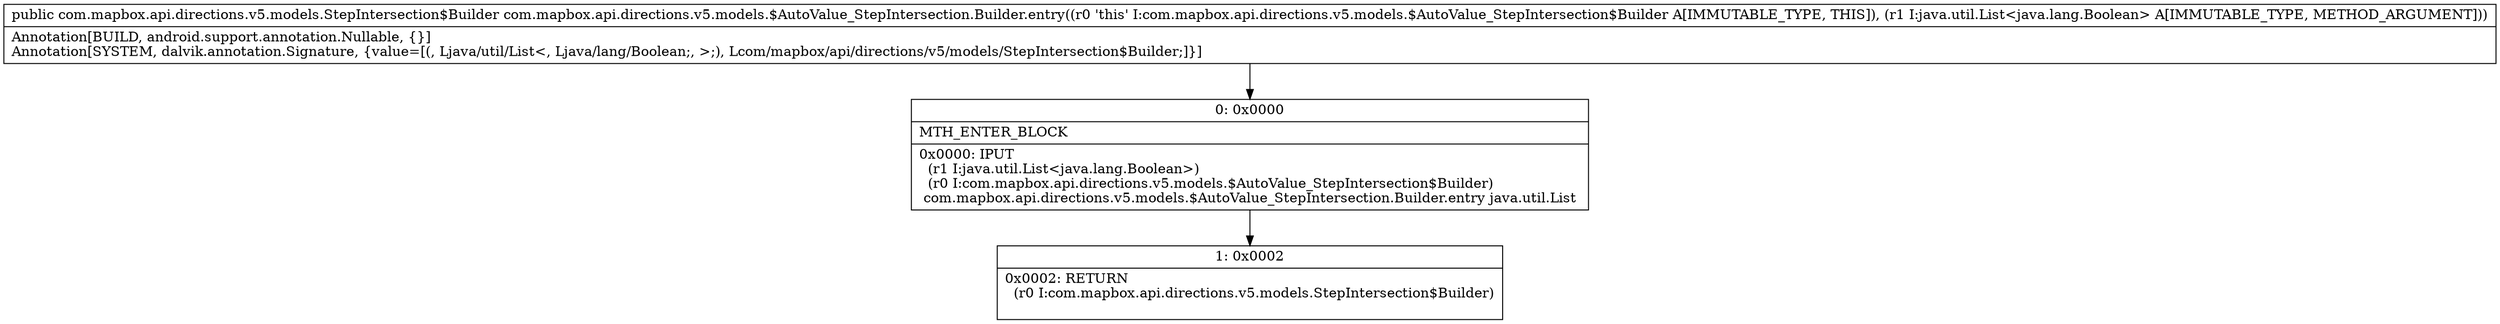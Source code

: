 digraph "CFG forcom.mapbox.api.directions.v5.models.$AutoValue_StepIntersection.Builder.entry(Ljava\/util\/List;)Lcom\/mapbox\/api\/directions\/v5\/models\/StepIntersection$Builder;" {
Node_0 [shape=record,label="{0\:\ 0x0000|MTH_ENTER_BLOCK\l|0x0000: IPUT  \l  (r1 I:java.util.List\<java.lang.Boolean\>)\l  (r0 I:com.mapbox.api.directions.v5.models.$AutoValue_StepIntersection$Builder)\l com.mapbox.api.directions.v5.models.$AutoValue_StepIntersection.Builder.entry java.util.List \l}"];
Node_1 [shape=record,label="{1\:\ 0x0002|0x0002: RETURN  \l  (r0 I:com.mapbox.api.directions.v5.models.StepIntersection$Builder)\l \l}"];
MethodNode[shape=record,label="{public com.mapbox.api.directions.v5.models.StepIntersection$Builder com.mapbox.api.directions.v5.models.$AutoValue_StepIntersection.Builder.entry((r0 'this' I:com.mapbox.api.directions.v5.models.$AutoValue_StepIntersection$Builder A[IMMUTABLE_TYPE, THIS]), (r1 I:java.util.List\<java.lang.Boolean\> A[IMMUTABLE_TYPE, METHOD_ARGUMENT]))  | Annotation[BUILD, android.support.annotation.Nullable, \{\}]\lAnnotation[SYSTEM, dalvik.annotation.Signature, \{value=[(, Ljava\/util\/List\<, Ljava\/lang\/Boolean;, \>;), Lcom\/mapbox\/api\/directions\/v5\/models\/StepIntersection$Builder;]\}]\l}"];
MethodNode -> Node_0;
Node_0 -> Node_1;
}


